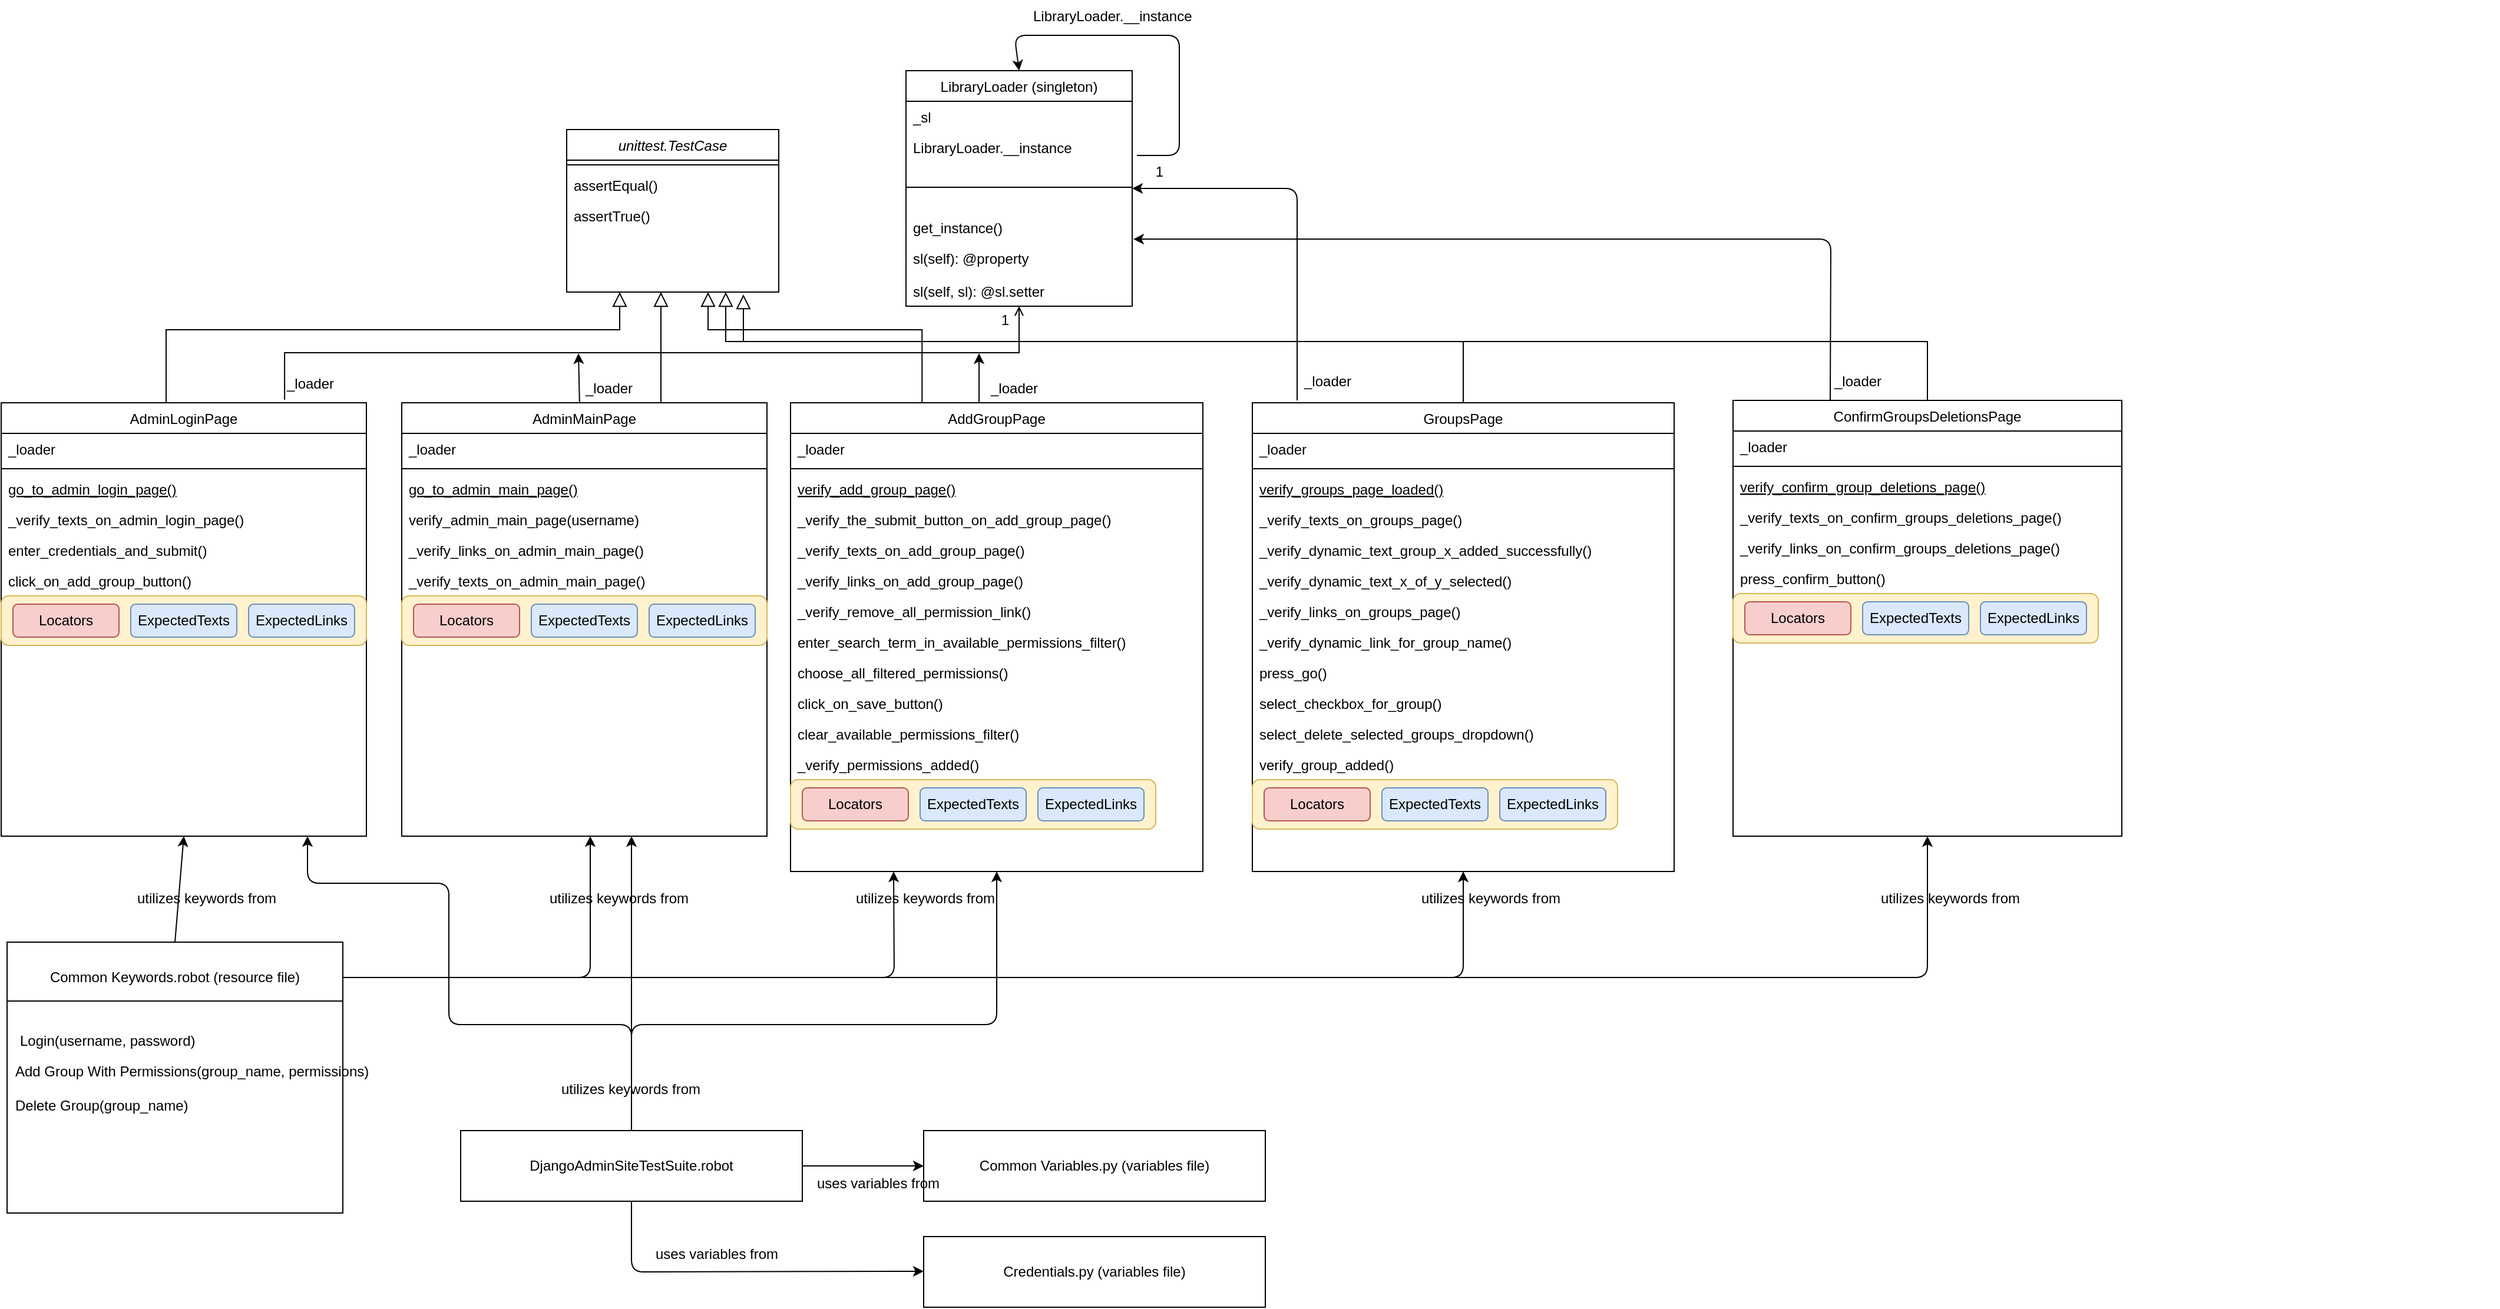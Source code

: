 <mxfile version="12.2.2" type="device" pages="1"><diagram id="C5RBs43oDa-KdzZeNtuy" name="Page-1"><mxGraphModel dx="2168" dy="811" grid="1" gridSize="10" guides="1" tooltips="1" connect="1" arrows="1" fold="1" page="1" pageScale="1" pageWidth="827" pageHeight="1169" math="0" shadow="0"><root><mxCell id="WIyWlLk6GJQsqaUBKTNV-0"/><mxCell id="WIyWlLk6GJQsqaUBKTNV-1" parent="WIyWlLk6GJQsqaUBKTNV-0"/><mxCell id="zkfFHV4jXpPFQw0GAbJ--0" value="unittest.TestCase" style="swimlane;fontStyle=2;align=center;verticalAlign=top;childLayout=stackLayout;horizontal=1;startSize=26;horizontalStack=0;resizeParent=1;resizeLast=0;collapsible=1;marginBottom=0;rounded=0;shadow=0;strokeWidth=1;" parent="WIyWlLk6GJQsqaUBKTNV-1" vertex="1"><mxGeometry x="220" y="120" width="180" height="138" as="geometry"><mxRectangle x="230" y="140" width="160" height="26" as="alternateBounds"/></mxGeometry></mxCell><mxCell id="zkfFHV4jXpPFQw0GAbJ--4" value="" style="line;html=1;strokeWidth=1;align=left;verticalAlign=middle;spacingTop=-1;spacingLeft=3;spacingRight=3;rotatable=0;labelPosition=right;points=[];portConstraint=eastwest;" parent="zkfFHV4jXpPFQw0GAbJ--0" vertex="1"><mxGeometry y="26" width="180" height="8" as="geometry"/></mxCell><mxCell id="zkfFHV4jXpPFQw0GAbJ--5" value="assertEqual()" style="text;align=left;verticalAlign=top;spacingLeft=4;spacingRight=4;overflow=hidden;rotatable=0;points=[[0,0.5],[1,0.5]];portConstraint=eastwest;" parent="zkfFHV4jXpPFQw0GAbJ--0" vertex="1"><mxGeometry y="34" width="180" height="26" as="geometry"/></mxCell><mxCell id="45nEf61twgFNZZXintzG-0" value="assertTrue()" style="text;align=left;verticalAlign=top;spacingLeft=4;spacingRight=4;overflow=hidden;rotatable=0;points=[[0,0.5],[1,0.5]];portConstraint=eastwest;" parent="zkfFHV4jXpPFQw0GAbJ--0" vertex="1"><mxGeometry y="60" width="180" height="26" as="geometry"/></mxCell><mxCell id="zkfFHV4jXpPFQw0GAbJ--6" value="AdminLoginPage" style="swimlane;fontStyle=0;align=center;verticalAlign=top;childLayout=stackLayout;horizontal=1;startSize=26;horizontalStack=0;resizeParent=1;resizeLast=0;collapsible=1;marginBottom=0;rounded=0;shadow=0;strokeWidth=1;" parent="WIyWlLk6GJQsqaUBKTNV-1" vertex="1"><mxGeometry x="-260" y="352" width="310" height="368" as="geometry"><mxRectangle x="130" y="380" width="160" height="26" as="alternateBounds"/></mxGeometry></mxCell><mxCell id="zkfFHV4jXpPFQw0GAbJ--8" value="_loader" style="text;align=left;verticalAlign=top;spacingLeft=4;spacingRight=4;overflow=hidden;rotatable=0;points=[[0,0.5],[1,0.5]];portConstraint=eastwest;rounded=0;shadow=0;html=0;" parent="zkfFHV4jXpPFQw0GAbJ--6" vertex="1"><mxGeometry y="26" width="310" height="26" as="geometry"/></mxCell><mxCell id="zkfFHV4jXpPFQw0GAbJ--9" value="" style="line;html=1;strokeWidth=1;align=left;verticalAlign=middle;spacingTop=-1;spacingLeft=3;spacingRight=3;rotatable=0;labelPosition=right;points=[];portConstraint=eastwest;" parent="zkfFHV4jXpPFQw0GAbJ--6" vertex="1"><mxGeometry y="52" width="310" height="8" as="geometry"/></mxCell><mxCell id="zkfFHV4jXpPFQw0GAbJ--10" value="go_to_admin_login_page()" style="text;align=left;verticalAlign=top;spacingLeft=4;spacingRight=4;overflow=hidden;rotatable=0;points=[[0,0.5],[1,0.5]];portConstraint=eastwest;fontStyle=4" parent="zkfFHV4jXpPFQw0GAbJ--6" vertex="1"><mxGeometry y="60" width="310" height="26" as="geometry"/></mxCell><mxCell id="zkfFHV4jXpPFQw0GAbJ--11" value="_verify_texts_on_admin_login_page()&#10;" style="text;align=left;verticalAlign=top;spacingLeft=4;spacingRight=4;overflow=hidden;rotatable=0;points=[[0,0.5],[1,0.5]];portConstraint=eastwest;" parent="zkfFHV4jXpPFQw0GAbJ--6" vertex="1"><mxGeometry y="86" width="310" height="26" as="geometry"/></mxCell><mxCell id="45nEf61twgFNZZXintzG-1" value="enter_credentials_and_submit()" style="text;align=left;verticalAlign=top;spacingLeft=4;spacingRight=4;overflow=hidden;rotatable=0;points=[[0,0.5],[1,0.5]];portConstraint=eastwest;" parent="zkfFHV4jXpPFQw0GAbJ--6" vertex="1"><mxGeometry y="112" width="310" height="26" as="geometry"/></mxCell><mxCell id="45nEf61twgFNZZXintzG-2" value="click_on_add_group_button()" style="text;align=left;verticalAlign=top;spacingLeft=4;spacingRight=4;overflow=hidden;rotatable=0;points=[[0,0.5],[1,0.5]];portConstraint=eastwest;" parent="zkfFHV4jXpPFQw0GAbJ--6" vertex="1"><mxGeometry y="138" width="310" height="26" as="geometry"/></mxCell><mxCell id="45nEf61twgFNZZXintzG-102" value="" style="group" parent="zkfFHV4jXpPFQw0GAbJ--6" vertex="1" connectable="0"><mxGeometry y="164" width="310" height="42" as="geometry"/></mxCell><mxCell id="45nEf61twgFNZZXintzG-103" value="" style="rounded=1;whiteSpace=wrap;html=1;fillColor=#fff2cc;strokeColor=#d6b656;" parent="45nEf61twgFNZZXintzG-102" vertex="1"><mxGeometry width="310" height="42" as="geometry"/></mxCell><mxCell id="45nEf61twgFNZZXintzG-104" value="Locators" style="rounded=1;whiteSpace=wrap;html=1;fillColor=#f8cecc;strokeColor=#b85450;" parent="45nEf61twgFNZZXintzG-102" vertex="1"><mxGeometry x="10" y="7" width="90" height="28" as="geometry"/></mxCell><mxCell id="45nEf61twgFNZZXintzG-105" value="ExpectedTexts" style="rounded=1;whiteSpace=wrap;html=1;fillColor=#dae8fc;strokeColor=#6c8ebf;" parent="45nEf61twgFNZZXintzG-102" vertex="1"><mxGeometry x="110" y="7" width="90" height="28" as="geometry"/></mxCell><mxCell id="45nEf61twgFNZZXintzG-106" value="ExpectedLinks" style="rounded=1;whiteSpace=wrap;html=1;fillColor=#dae8fc;strokeColor=#6c8ebf;" parent="45nEf61twgFNZZXintzG-102" vertex="1"><mxGeometry x="210" y="7" width="90" height="28" as="geometry"/></mxCell><mxCell id="zkfFHV4jXpPFQw0GAbJ--16" value="" style="endArrow=block;endSize=10;endFill=0;shadow=0;strokeWidth=1;rounded=0;edgeStyle=elbowEdgeStyle;elbow=vertical;" parent="WIyWlLk6GJQsqaUBKTNV-1" source="45nEf61twgFNZZXintzG-13" target="zkfFHV4jXpPFQw0GAbJ--0" edge="1"><mxGeometry width="160" relative="1" as="geometry"><mxPoint x="210" y="373" as="sourcePoint"/><mxPoint x="310" y="271" as="targetPoint"/><Array as="points"><mxPoint x="300" y="290"/></Array></mxGeometry></mxCell><mxCell id="zkfFHV4jXpPFQw0GAbJ--17" value="LibraryLoader (singleton)" style="swimlane;fontStyle=0;align=center;verticalAlign=top;childLayout=stackLayout;horizontal=1;startSize=26;horizontalStack=0;resizeParent=1;resizeLast=0;collapsible=1;marginBottom=0;rounded=0;shadow=0;strokeWidth=1;" parent="WIyWlLk6GJQsqaUBKTNV-1" vertex="1"><mxGeometry x="508" y="70" width="192" height="200" as="geometry"><mxRectangle x="550" y="140" width="160" height="26" as="alternateBounds"/></mxGeometry></mxCell><mxCell id="zkfFHV4jXpPFQw0GAbJ--18" value="_sl" style="text;align=left;verticalAlign=top;spacingLeft=4;spacingRight=4;overflow=hidden;rotatable=0;points=[[0,0.5],[1,0.5]];portConstraint=eastwest;" parent="zkfFHV4jXpPFQw0GAbJ--17" vertex="1"><mxGeometry y="26" width="192" height="26" as="geometry"/></mxCell><mxCell id="45nEf61twgFNZZXintzG-6" value="LibraryLoader.__instance" style="text;align=left;verticalAlign=top;spacingLeft=4;spacingRight=4;overflow=hidden;rotatable=0;points=[[0,0.5],[1,0.5]];portConstraint=eastwest;" parent="zkfFHV4jXpPFQw0GAbJ--17" vertex="1"><mxGeometry y="52" width="192" height="26" as="geometry"/></mxCell><mxCell id="zkfFHV4jXpPFQw0GAbJ--23" value="" style="line;html=1;strokeWidth=1;align=left;verticalAlign=middle;spacingTop=-1;spacingLeft=3;spacingRight=3;rotatable=0;labelPosition=right;points=[];portConstraint=eastwest;" parent="zkfFHV4jXpPFQw0GAbJ--17" vertex="1"><mxGeometry y="78" width="192" height="42" as="geometry"/></mxCell><mxCell id="zkfFHV4jXpPFQw0GAbJ--24" value="get_instance()&#10;" style="text;align=left;verticalAlign=top;spacingLeft=4;spacingRight=4;overflow=hidden;rotatable=0;points=[[0,0.5],[1,0.5]];portConstraint=eastwest;" parent="zkfFHV4jXpPFQw0GAbJ--17" vertex="1"><mxGeometry y="120" width="192" height="26" as="geometry"/></mxCell><mxCell id="zkfFHV4jXpPFQw0GAbJ--25" value="sl(self): @property" style="text;align=left;verticalAlign=top;spacingLeft=4;spacingRight=4;overflow=hidden;rotatable=0;points=[[0,0.5],[1,0.5]];portConstraint=eastwest;" parent="zkfFHV4jXpPFQw0GAbJ--17" vertex="1"><mxGeometry y="146" width="192" height="26" as="geometry"/></mxCell><mxCell id="45nEf61twgFNZZXintzG-7" value="" style="endArrow=classic;html=1;exitX=1.021;exitY=0.769;exitDx=0;exitDy=0;exitPerimeter=0;entryX=0.5;entryY=0;entryDx=0;entryDy=0;" parent="zkfFHV4jXpPFQw0GAbJ--17" source="45nEf61twgFNZZXintzG-6" target="zkfFHV4jXpPFQw0GAbJ--17" edge="1"><mxGeometry width="50" height="50" relative="1" as="geometry"><mxPoint x="192" y="140" as="sourcePoint"/><mxPoint x="242" y="90" as="targetPoint"/><Array as="points"><mxPoint x="232" y="72"/><mxPoint x="232" y="-30"/><mxPoint x="92" y="-30"/></Array></mxGeometry></mxCell><mxCell id="zkfFHV4jXpPFQw0GAbJ--26" value="" style="endArrow=open;shadow=0;strokeWidth=1;strokeColor=#000000;rounded=0;endFill=1;edgeStyle=elbowEdgeStyle;elbow=vertical;exitX=0.776;exitY=-0.007;exitDx=0;exitDy=0;exitPerimeter=0;" parent="WIyWlLk6GJQsqaUBKTNV-1" source="zkfFHV4jXpPFQw0GAbJ--6" target="zkfFHV4jXpPFQw0GAbJ--17" edge="1"><mxGeometry x="0.5" y="41" relative="1" as="geometry"><mxPoint x="380" y="192" as="sourcePoint"/><mxPoint x="540" y="192" as="targetPoint"/><mxPoint x="-40" y="32" as="offset"/></mxGeometry></mxCell><mxCell id="zkfFHV4jXpPFQw0GAbJ--28" value="1" style="resizable=0;align=right;verticalAlign=bottom;labelBackgroundColor=none;fontSize=12;" parent="zkfFHV4jXpPFQw0GAbJ--26" connectable="0" vertex="1"><mxGeometry x="1" relative="1" as="geometry"><mxPoint x="-7" y="20.44" as="offset"/></mxGeometry></mxCell><mxCell id="zkfFHV4jXpPFQw0GAbJ--29" value="_loader" style="text;html=1;resizable=0;points=[];;align=center;verticalAlign=middle;labelBackgroundColor=none;rounded=0;shadow=0;strokeWidth=1;fontSize=12;" parent="zkfFHV4jXpPFQw0GAbJ--26" vertex="1" connectable="0"><mxGeometry x="0.5" y="49" relative="1" as="geometry"><mxPoint x="-466.2" y="75" as="offset"/></mxGeometry></mxCell><mxCell id="45nEf61twgFNZZXintzG-3" value="sl(self, sl): @sl.setter" style="text;align=left;verticalAlign=top;spacingLeft=4;spacingRight=4;overflow=hidden;rotatable=0;points=[[0,0.5],[1,0.5]];portConstraint=eastwest;" parent="WIyWlLk6GJQsqaUBKTNV-1" vertex="1"><mxGeometry x="508" y="244" width="160" height="26" as="geometry"/></mxCell><mxCell id="45nEf61twgFNZZXintzG-8" value="LibraryLoader.__instance" style="text;align=left;verticalAlign=top;spacingLeft=4;spacingRight=4;overflow=hidden;rotatable=0;points=[[0,0.5],[1,0.5]];portConstraint=eastwest;" parent="WIyWlLk6GJQsqaUBKTNV-1" vertex="1"><mxGeometry x="610" y="10" width="192" height="26" as="geometry"/></mxCell><mxCell id="45nEf61twgFNZZXintzG-9" value="1" style="resizable=0;align=right;verticalAlign=bottom;labelBackgroundColor=none;fontSize=12;" parent="WIyWlLk6GJQsqaUBKTNV-1" connectable="0" vertex="1"><mxGeometry x="750" y="395" as="geometry"><mxPoint x="-22" y="-230.56" as="offset"/></mxGeometry></mxCell><mxCell id="45nEf61twgFNZZXintzG-13" value="AdminMainPage" style="swimlane;fontStyle=0;align=center;verticalAlign=top;childLayout=stackLayout;horizontal=1;startSize=26;horizontalStack=0;resizeParent=1;resizeLast=0;collapsible=1;marginBottom=0;rounded=0;shadow=0;strokeWidth=1;" parent="WIyWlLk6GJQsqaUBKTNV-1" vertex="1"><mxGeometry x="80" y="352" width="310" height="368" as="geometry"><mxRectangle x="130" y="380" width="160" height="26" as="alternateBounds"/></mxGeometry></mxCell><mxCell id="45nEf61twgFNZZXintzG-15" value="_loader" style="text;align=left;verticalAlign=top;spacingLeft=4;spacingRight=4;overflow=hidden;rotatable=0;points=[[0,0.5],[1,0.5]];portConstraint=eastwest;rounded=0;shadow=0;html=0;" parent="45nEf61twgFNZZXintzG-13" vertex="1"><mxGeometry y="26" width="310" height="26" as="geometry"/></mxCell><mxCell id="45nEf61twgFNZZXintzG-16" value="" style="line;html=1;strokeWidth=1;align=left;verticalAlign=middle;spacingTop=-1;spacingLeft=3;spacingRight=3;rotatable=0;labelPosition=right;points=[];portConstraint=eastwest;" parent="45nEf61twgFNZZXintzG-13" vertex="1"><mxGeometry y="52" width="310" height="8" as="geometry"/></mxCell><mxCell id="45nEf61twgFNZZXintzG-17" value="go_to_admin_main_page()" style="text;align=left;verticalAlign=top;spacingLeft=4;spacingRight=4;overflow=hidden;rotatable=0;points=[[0,0.5],[1,0.5]];portConstraint=eastwest;fontStyle=4" parent="45nEf61twgFNZZXintzG-13" vertex="1"><mxGeometry y="60" width="310" height="26" as="geometry"/></mxCell><mxCell id="45nEf61twgFNZZXintzG-18" value="verify_admin_main_page(username)" style="text;align=left;verticalAlign=top;spacingLeft=4;spacingRight=4;overflow=hidden;rotatable=0;points=[[0,0.5],[1,0.5]];portConstraint=eastwest;" parent="45nEf61twgFNZZXintzG-13" vertex="1"><mxGeometry y="86" width="310" height="26" as="geometry"/></mxCell><mxCell id="45nEf61twgFNZZXintzG-19" value="_verify_links_on_admin_main_page()&#10;" style="text;align=left;verticalAlign=top;spacingLeft=4;spacingRight=4;overflow=hidden;rotatable=0;points=[[0,0.5],[1,0.5]];portConstraint=eastwest;" parent="45nEf61twgFNZZXintzG-13" vertex="1"><mxGeometry y="112" width="310" height="26" as="geometry"/></mxCell><mxCell id="45nEf61twgFNZZXintzG-20" value="_verify_texts_on_admin_main_page()" style="text;align=left;verticalAlign=top;spacingLeft=4;spacingRight=4;overflow=hidden;rotatable=0;points=[[0,0.5],[1,0.5]];portConstraint=eastwest;" parent="45nEf61twgFNZZXintzG-13" vertex="1"><mxGeometry y="138" width="310" height="26" as="geometry"/></mxCell><mxCell id="45nEf61twgFNZZXintzG-107" value="" style="group" parent="45nEf61twgFNZZXintzG-13" vertex="1" connectable="0"><mxGeometry y="164" width="310" height="42" as="geometry"/></mxCell><mxCell id="45nEf61twgFNZZXintzG-108" value="" style="rounded=1;whiteSpace=wrap;html=1;fillColor=#fff2cc;strokeColor=#d6b656;" parent="45nEf61twgFNZZXintzG-107" vertex="1"><mxGeometry width="310" height="42" as="geometry"/></mxCell><mxCell id="45nEf61twgFNZZXintzG-109" value="Locators" style="rounded=1;whiteSpace=wrap;html=1;fillColor=#f8cecc;strokeColor=#b85450;" parent="45nEf61twgFNZZXintzG-107" vertex="1"><mxGeometry x="10" y="7" width="90" height="28" as="geometry"/></mxCell><mxCell id="45nEf61twgFNZZXintzG-110" value="ExpectedTexts" style="rounded=1;whiteSpace=wrap;html=1;fillColor=#dae8fc;strokeColor=#6c8ebf;" parent="45nEf61twgFNZZXintzG-107" vertex="1"><mxGeometry x="110" y="7" width="90" height="28" as="geometry"/></mxCell><mxCell id="45nEf61twgFNZZXintzG-111" value="ExpectedLinks" style="rounded=1;whiteSpace=wrap;html=1;fillColor=#dae8fc;strokeColor=#6c8ebf;" parent="45nEf61twgFNZZXintzG-107" vertex="1"><mxGeometry x="210" y="7" width="90" height="28" as="geometry"/></mxCell><mxCell id="45nEf61twgFNZZXintzG-21" value="AddGroupPage" style="swimlane;fontStyle=0;align=center;verticalAlign=top;childLayout=stackLayout;horizontal=1;startSize=26;horizontalStack=0;resizeParent=1;resizeLast=0;collapsible=1;marginBottom=0;rounded=0;shadow=0;strokeWidth=1;" parent="WIyWlLk6GJQsqaUBKTNV-1" vertex="1"><mxGeometry x="410" y="352" width="350" height="398" as="geometry"><mxRectangle x="130" y="380" width="160" height="26" as="alternateBounds"/></mxGeometry></mxCell><mxCell id="45nEf61twgFNZZXintzG-23" value="_loader" style="text;align=left;verticalAlign=top;spacingLeft=4;spacingRight=4;overflow=hidden;rotatable=0;points=[[0,0.5],[1,0.5]];portConstraint=eastwest;rounded=0;shadow=0;html=0;" parent="45nEf61twgFNZZXintzG-21" vertex="1"><mxGeometry y="26" width="350" height="26" as="geometry"/></mxCell><mxCell id="45nEf61twgFNZZXintzG-24" value="" style="line;html=1;strokeWidth=1;align=left;verticalAlign=middle;spacingTop=-1;spacingLeft=3;spacingRight=3;rotatable=0;labelPosition=right;points=[];portConstraint=eastwest;" parent="45nEf61twgFNZZXintzG-21" vertex="1"><mxGeometry y="52" width="350" height="8" as="geometry"/></mxCell><mxCell id="45nEf61twgFNZZXintzG-25" value="verify_add_group_page()" style="text;align=left;verticalAlign=top;spacingLeft=4;spacingRight=4;overflow=hidden;rotatable=0;points=[[0,0.5],[1,0.5]];portConstraint=eastwest;fontStyle=4" parent="45nEf61twgFNZZXintzG-21" vertex="1"><mxGeometry y="60" width="350" height="26" as="geometry"/></mxCell><mxCell id="45nEf61twgFNZZXintzG-26" value="_verify_the_submit_button_on_add_group_page()" style="text;align=left;verticalAlign=top;spacingLeft=4;spacingRight=4;overflow=hidden;rotatable=0;points=[[0,0.5],[1,0.5]];portConstraint=eastwest;" parent="45nEf61twgFNZZXintzG-21" vertex="1"><mxGeometry y="86" width="350" height="26" as="geometry"/></mxCell><mxCell id="45nEf61twgFNZZXintzG-27" value="_verify_texts_on_add_group_page()&#10;" style="text;align=left;verticalAlign=top;spacingLeft=4;spacingRight=4;overflow=hidden;rotatable=0;points=[[0,0.5],[1,0.5]];portConstraint=eastwest;" parent="45nEf61twgFNZZXintzG-21" vertex="1"><mxGeometry y="112" width="350" height="26" as="geometry"/></mxCell><mxCell id="45nEf61twgFNZZXintzG-28" value="_verify_links_on_add_group_page()" style="text;align=left;verticalAlign=top;spacingLeft=4;spacingRight=4;overflow=hidden;rotatable=0;points=[[0,0.5],[1,0.5]];portConstraint=eastwest;" parent="45nEf61twgFNZZXintzG-21" vertex="1"><mxGeometry y="138" width="350" height="26" as="geometry"/></mxCell><mxCell id="45nEf61twgFNZZXintzG-41" value="_verify_remove_all_permission_link()" style="text;align=left;verticalAlign=top;spacingLeft=4;spacingRight=4;overflow=hidden;rotatable=0;points=[[0,0.5],[1,0.5]];portConstraint=eastwest;" parent="45nEf61twgFNZZXintzG-21" vertex="1"><mxGeometry y="164" width="350" height="26" as="geometry"/></mxCell><mxCell id="45nEf61twgFNZZXintzG-42" value="enter_search_term_in_available_permissions_filter()" style="text;align=left;verticalAlign=top;spacingLeft=4;spacingRight=4;overflow=hidden;rotatable=0;points=[[0,0.5],[1,0.5]];portConstraint=eastwest;" parent="45nEf61twgFNZZXintzG-21" vertex="1"><mxGeometry y="190" width="350" height="26" as="geometry"/></mxCell><mxCell id="45nEf61twgFNZZXintzG-43" value="choose_all_filtered_permissions()" style="text;align=left;verticalAlign=top;spacingLeft=4;spacingRight=4;overflow=hidden;rotatable=0;points=[[0,0.5],[1,0.5]];portConstraint=eastwest;" parent="45nEf61twgFNZZXintzG-21" vertex="1"><mxGeometry y="216" width="350" height="26" as="geometry"/></mxCell><mxCell id="45nEf61twgFNZZXintzG-46" value="click_on_save_button()" style="text;align=left;verticalAlign=top;spacingLeft=4;spacingRight=4;overflow=hidden;rotatable=0;points=[[0,0.5],[1,0.5]];portConstraint=eastwest;" parent="45nEf61twgFNZZXintzG-21" vertex="1"><mxGeometry y="242" width="350" height="26" as="geometry"/></mxCell><mxCell id="45nEf61twgFNZZXintzG-45" value="clear_available_permissions_filter()" style="text;align=left;verticalAlign=top;spacingLeft=4;spacingRight=4;overflow=hidden;rotatable=0;points=[[0,0.5],[1,0.5]];portConstraint=eastwest;" parent="45nEf61twgFNZZXintzG-21" vertex="1"><mxGeometry y="268" width="350" height="26" as="geometry"/></mxCell><mxCell id="45nEf61twgFNZZXintzG-44" value="_verify_permissions_added()" style="text;align=left;verticalAlign=top;spacingLeft=4;spacingRight=4;overflow=hidden;rotatable=0;points=[[0,0.5],[1,0.5]];portConstraint=eastwest;" parent="45nEf61twgFNZZXintzG-21" vertex="1"><mxGeometry y="294" width="350" height="26" as="geometry"/></mxCell><mxCell id="45nEf61twgFNZZXintzG-113" value="" style="group" parent="45nEf61twgFNZZXintzG-21" vertex="1" connectable="0"><mxGeometry y="320" width="350" height="42" as="geometry"/></mxCell><mxCell id="45nEf61twgFNZZXintzG-114" value="" style="rounded=1;whiteSpace=wrap;html=1;fillColor=#fff2cc;strokeColor=#d6b656;" parent="45nEf61twgFNZZXintzG-113" vertex="1"><mxGeometry width="310" height="42" as="geometry"/></mxCell><mxCell id="45nEf61twgFNZZXintzG-115" value="Locators" style="rounded=1;whiteSpace=wrap;html=1;fillColor=#f8cecc;strokeColor=#b85450;" parent="45nEf61twgFNZZXintzG-113" vertex="1"><mxGeometry x="10" y="7" width="90" height="28" as="geometry"/></mxCell><mxCell id="45nEf61twgFNZZXintzG-116" value="ExpectedTexts" style="rounded=1;whiteSpace=wrap;html=1;fillColor=#dae8fc;strokeColor=#6c8ebf;" parent="45nEf61twgFNZZXintzG-113" vertex="1"><mxGeometry x="110" y="7" width="90" height="28" as="geometry"/></mxCell><mxCell id="45nEf61twgFNZZXintzG-117" value="ExpectedLinks" style="rounded=1;whiteSpace=wrap;html=1;fillColor=#dae8fc;strokeColor=#6c8ebf;" parent="45nEf61twgFNZZXintzG-113" vertex="1"><mxGeometry x="210" y="7" width="90" height="28" as="geometry"/></mxCell><mxCell id="45nEf61twgFNZZXintzG-29" value="" style="endArrow=classic;html=1;" parent="WIyWlLk6GJQsqaUBKTNV-1" source="45nEf61twgFNZZXintzG-13" edge="1"><mxGeometry width="50" height="50" relative="1" as="geometry"><mxPoint x="230" y="331.289" as="sourcePoint"/><mxPoint x="230" y="310" as="targetPoint"/></mxGeometry></mxCell><mxCell id="45nEf61twgFNZZXintzG-34" value="_loader" style="text;align=left;verticalAlign=top;spacingLeft=4;spacingRight=4;overflow=hidden;rotatable=0;points=[[0,0.5],[1,0.5]];portConstraint=eastwest;rounded=0;shadow=0;html=0;" parent="WIyWlLk6GJQsqaUBKTNV-1" vertex="1"><mxGeometry x="230" y="326" width="60" height="26" as="geometry"/></mxCell><mxCell id="45nEf61twgFNZZXintzG-35" value="_loader" style="text;align=left;verticalAlign=top;spacingLeft=4;spacingRight=4;overflow=hidden;rotatable=0;points=[[0,0.5],[1,0.5]];portConstraint=eastwest;rounded=0;shadow=0;html=0;" parent="WIyWlLk6GJQsqaUBKTNV-1" vertex="1"><mxGeometry x="574" y="326" width="60" height="26" as="geometry"/></mxCell><mxCell id="45nEf61twgFNZZXintzG-36" value="" style="endArrow=classic;html=1;" parent="WIyWlLk6GJQsqaUBKTNV-1" edge="1"><mxGeometry width="50" height="50" relative="1" as="geometry"><mxPoint x="570" y="352" as="sourcePoint"/><mxPoint x="570" y="310" as="targetPoint"/><Array as="points"><mxPoint x="570" y="310"/></Array></mxGeometry></mxCell><mxCell id="45nEf61twgFNZZXintzG-38" value="" style="endArrow=block;endSize=10;endFill=0;shadow=0;strokeWidth=1;rounded=0;edgeStyle=elbowEdgeStyle;elbow=vertical;exitX=0.319;exitY=0;exitDx=0;exitDy=0;exitPerimeter=0;" parent="WIyWlLk6GJQsqaUBKTNV-1" source="45nEf61twgFNZZXintzG-21" edge="1"><mxGeometry width="160" relative="1" as="geometry"><mxPoint x="340" y="352" as="sourcePoint"/><mxPoint x="340" y="258" as="targetPoint"/><Array as="points"><mxPoint x="340" y="290"/></Array></mxGeometry></mxCell><mxCell id="45nEf61twgFNZZXintzG-39" value="" style="endArrow=block;endSize=10;endFill=0;shadow=0;strokeWidth=1;rounded=0;edgeStyle=elbowEdgeStyle;elbow=vertical;entryX=0.25;entryY=1;entryDx=0;entryDy=0;" parent="WIyWlLk6GJQsqaUBKTNV-1" target="zkfFHV4jXpPFQw0GAbJ--0" edge="1"><mxGeometry width="160" relative="1" as="geometry"><mxPoint x="-120" y="352" as="sourcePoint"/><mxPoint x="-120" y="258" as="targetPoint"/><Array as="points"><mxPoint x="-120" y="290"/></Array></mxGeometry></mxCell><mxCell id="45nEf61twgFNZZXintzG-47" value="GroupsPage" style="swimlane;fontStyle=0;align=center;verticalAlign=top;childLayout=stackLayout;horizontal=1;startSize=26;horizontalStack=0;resizeParent=1;resizeLast=0;collapsible=1;marginBottom=0;rounded=0;shadow=0;strokeWidth=1;" parent="WIyWlLk6GJQsqaUBKTNV-1" vertex="1"><mxGeometry x="802" y="352" width="358" height="398" as="geometry"><mxRectangle x="130" y="380" width="160" height="26" as="alternateBounds"/></mxGeometry></mxCell><mxCell id="45nEf61twgFNZZXintzG-49" value="_loader" style="text;align=left;verticalAlign=top;spacingLeft=4;spacingRight=4;overflow=hidden;rotatable=0;points=[[0,0.5],[1,0.5]];portConstraint=eastwest;rounded=0;shadow=0;html=0;" parent="45nEf61twgFNZZXintzG-47" vertex="1"><mxGeometry y="26" width="358" height="26" as="geometry"/></mxCell><mxCell id="45nEf61twgFNZZXintzG-50" value="" style="line;html=1;strokeWidth=1;align=left;verticalAlign=middle;spacingTop=-1;spacingLeft=3;spacingRight=3;rotatable=0;labelPosition=right;points=[];portConstraint=eastwest;" parent="45nEf61twgFNZZXintzG-47" vertex="1"><mxGeometry y="52" width="358" height="8" as="geometry"/></mxCell><mxCell id="45nEf61twgFNZZXintzG-51" value="verify_groups_page_loaded()" style="text;align=left;verticalAlign=top;spacingLeft=4;spacingRight=4;overflow=hidden;rotatable=0;points=[[0,0.5],[1,0.5]];portConstraint=eastwest;fontStyle=4" parent="45nEf61twgFNZZXintzG-47" vertex="1"><mxGeometry y="60" width="358" height="26" as="geometry"/></mxCell><mxCell id="45nEf61twgFNZZXintzG-52" value="_verify_texts_on_groups_page()" style="text;align=left;verticalAlign=top;spacingLeft=4;spacingRight=4;overflow=hidden;rotatable=0;points=[[0,0.5],[1,0.5]];portConstraint=eastwest;" parent="45nEf61twgFNZZXintzG-47" vertex="1"><mxGeometry y="86" width="358" height="26" as="geometry"/></mxCell><mxCell id="45nEf61twgFNZZXintzG-53" value="_verify_dynamic_text_group_x_added_successfully()" style="text;align=left;verticalAlign=top;spacingLeft=4;spacingRight=4;overflow=hidden;rotatable=0;points=[[0,0.5],[1,0.5]];portConstraint=eastwest;" parent="45nEf61twgFNZZXintzG-47" vertex="1"><mxGeometry y="112" width="358" height="26" as="geometry"/></mxCell><mxCell id="45nEf61twgFNZZXintzG-54" value="_verify_dynamic_text_x_of_y_selected()" style="text;align=left;verticalAlign=top;spacingLeft=4;spacingRight=4;overflow=hidden;rotatable=0;points=[[0,0.5],[1,0.5]];portConstraint=eastwest;" parent="45nEf61twgFNZZXintzG-47" vertex="1"><mxGeometry y="138" width="358" height="26" as="geometry"/></mxCell><mxCell id="45nEf61twgFNZZXintzG-56" value="_verify_links_on_groups_page()&#10;" style="text;align=left;verticalAlign=top;spacingLeft=4;spacingRight=4;overflow=hidden;rotatable=0;points=[[0,0.5],[1,0.5]];portConstraint=eastwest;" parent="45nEf61twgFNZZXintzG-47" vertex="1"><mxGeometry y="164" width="358" height="26" as="geometry"/></mxCell><mxCell id="45nEf61twgFNZZXintzG-57" value="_verify_dynamic_link_for_group_name()" style="text;align=left;verticalAlign=top;spacingLeft=4;spacingRight=4;overflow=hidden;rotatable=0;points=[[0,0.5],[1,0.5]];portConstraint=eastwest;" parent="45nEf61twgFNZZXintzG-47" vertex="1"><mxGeometry y="190" width="358" height="26" as="geometry"/></mxCell><mxCell id="45nEf61twgFNZZXintzG-61" value="press_go()" style="text;align=left;verticalAlign=top;spacingLeft=4;spacingRight=4;overflow=hidden;rotatable=0;points=[[0,0.5],[1,0.5]];portConstraint=eastwest;" parent="45nEf61twgFNZZXintzG-47" vertex="1"><mxGeometry y="216" width="358" height="26" as="geometry"/></mxCell><mxCell id="45nEf61twgFNZZXintzG-59" value="select_checkbox_for_group()" style="text;align=left;verticalAlign=top;spacingLeft=4;spacingRight=4;overflow=hidden;rotatable=0;points=[[0,0.5],[1,0.5]];portConstraint=eastwest;" parent="45nEf61twgFNZZXintzG-47" vertex="1"><mxGeometry y="242" width="358" height="26" as="geometry"/></mxCell><mxCell id="45nEf61twgFNZZXintzG-60" value="select_delete_selected_groups_dropdown()" style="text;align=left;verticalAlign=top;spacingLeft=4;spacingRight=4;overflow=hidden;rotatable=0;points=[[0,0.5],[1,0.5]];portConstraint=eastwest;" parent="45nEf61twgFNZZXintzG-47" vertex="1"><mxGeometry y="268" width="358" height="26" as="geometry"/></mxCell><mxCell id="45nEf61twgFNZZXintzG-58" value="verify_group_added()" style="text;align=left;verticalAlign=top;spacingLeft=4;spacingRight=4;overflow=hidden;rotatable=0;points=[[0,0.5],[1,0.5]];portConstraint=eastwest;" parent="45nEf61twgFNZZXintzG-47" vertex="1"><mxGeometry y="294" width="358" height="26" as="geometry"/></mxCell><mxCell id="45nEf61twgFNZZXintzG-120" value="" style="group" parent="45nEf61twgFNZZXintzG-47" vertex="1" connectable="0"><mxGeometry y="320" width="358" height="42" as="geometry"/></mxCell><mxCell id="45nEf61twgFNZZXintzG-121" value="" style="rounded=1;whiteSpace=wrap;html=1;fillColor=#fff2cc;strokeColor=#d6b656;" parent="45nEf61twgFNZZXintzG-120" vertex="1"><mxGeometry width="310" height="42" as="geometry"/></mxCell><mxCell id="45nEf61twgFNZZXintzG-122" value="Locators" style="rounded=1;whiteSpace=wrap;html=1;fillColor=#f8cecc;strokeColor=#b85450;" parent="45nEf61twgFNZZXintzG-120" vertex="1"><mxGeometry x="10" y="7" width="90" height="28" as="geometry"/></mxCell><mxCell id="45nEf61twgFNZZXintzG-123" value="ExpectedTexts" style="rounded=1;whiteSpace=wrap;html=1;fillColor=#dae8fc;strokeColor=#6c8ebf;" parent="45nEf61twgFNZZXintzG-120" vertex="1"><mxGeometry x="110" y="7" width="90" height="28" as="geometry"/></mxCell><mxCell id="45nEf61twgFNZZXintzG-124" value="ExpectedLinks" style="rounded=1;whiteSpace=wrap;html=1;fillColor=#dae8fc;strokeColor=#6c8ebf;" parent="45nEf61twgFNZZXintzG-120" vertex="1"><mxGeometry x="210" y="7" width="90" height="28" as="geometry"/></mxCell><mxCell id="45nEf61twgFNZZXintzG-55" value="" style="endArrow=block;endSize=10;endFill=0;shadow=0;strokeWidth=1;rounded=0;edgeStyle=elbowEdgeStyle;elbow=vertical;entryX=0.75;entryY=1;entryDx=0;entryDy=0;" parent="WIyWlLk6GJQsqaUBKTNV-1" source="45nEf61twgFNZZXintzG-47" target="zkfFHV4jXpPFQw0GAbJ--0" edge="1"><mxGeometry width="160" relative="1" as="geometry"><mxPoint x="531.65" y="362" as="sourcePoint"/><mxPoint x="380" y="260" as="targetPoint"/><Array as="points"><mxPoint x="350" y="300"/></Array></mxGeometry></mxCell><mxCell id="45nEf61twgFNZZXintzG-62" value="" style="endArrow=classic;html=1;entryX=1;entryY=0.5;entryDx=0;entryDy=0;" parent="WIyWlLk6GJQsqaUBKTNV-1" target="zkfFHV4jXpPFQw0GAbJ--17" edge="1"><mxGeometry width="50" height="50" relative="1" as="geometry"><mxPoint x="840" y="350" as="sourcePoint"/><mxPoint x="890" y="300" as="targetPoint"/><Array as="points"><mxPoint x="840" y="271"/><mxPoint x="840" y="170"/></Array></mxGeometry></mxCell><mxCell id="45nEf61twgFNZZXintzG-63" value="_loader" style="text;align=left;verticalAlign=top;spacingLeft=4;spacingRight=4;overflow=hidden;rotatable=0;points=[[0,0.5],[1,0.5]];portConstraint=eastwest;rounded=0;shadow=0;html=0;" parent="WIyWlLk6GJQsqaUBKTNV-1" vertex="1"><mxGeometry x="840" y="320" width="60" height="26" as="geometry"/></mxCell><mxCell id="45nEf61twgFNZZXintzG-64" value="ConfirmGroupsDeletionsPage" style="swimlane;fontStyle=0;align=center;verticalAlign=top;childLayout=stackLayout;horizontal=1;startSize=26;horizontalStack=0;resizeParent=1;resizeLast=0;collapsible=1;marginBottom=0;rounded=0;shadow=0;strokeWidth=1;" parent="WIyWlLk6GJQsqaUBKTNV-1" vertex="1"><mxGeometry x="1210" y="350" width="330" height="370" as="geometry"><mxRectangle x="130" y="380" width="160" height="26" as="alternateBounds"/></mxGeometry></mxCell><mxCell id="45nEf61twgFNZZXintzG-66" value="_loader" style="text;align=left;verticalAlign=top;spacingLeft=4;spacingRight=4;overflow=hidden;rotatable=0;points=[[0,0.5],[1,0.5]];portConstraint=eastwest;rounded=0;shadow=0;html=0;" parent="45nEf61twgFNZZXintzG-64" vertex="1"><mxGeometry y="26" width="330" height="26" as="geometry"/></mxCell><mxCell id="45nEf61twgFNZZXintzG-67" value="" style="line;html=1;strokeWidth=1;align=left;verticalAlign=middle;spacingTop=-1;spacingLeft=3;spacingRight=3;rotatable=0;labelPosition=right;points=[];portConstraint=eastwest;" parent="45nEf61twgFNZZXintzG-64" vertex="1"><mxGeometry y="52" width="330" height="8" as="geometry"/></mxCell><mxCell id="45nEf61twgFNZZXintzG-68" value="verify_confirm_group_deletions_page()" style="text;align=left;verticalAlign=top;spacingLeft=4;spacingRight=4;overflow=hidden;rotatable=0;points=[[0,0.5],[1,0.5]];portConstraint=eastwest;fontStyle=4" parent="45nEf61twgFNZZXintzG-64" vertex="1"><mxGeometry y="60" width="330" height="26" as="geometry"/></mxCell><mxCell id="45nEf61twgFNZZXintzG-69" value="_verify_texts_on_confirm_groups_deletions_page()" style="text;align=left;verticalAlign=top;spacingLeft=4;spacingRight=4;overflow=hidden;rotatable=0;points=[[0,0.5],[1,0.5]];portConstraint=eastwest;" parent="45nEf61twgFNZZXintzG-64" vertex="1"><mxGeometry y="86" width="330" height="26" as="geometry"/></mxCell><mxCell id="45nEf61twgFNZZXintzG-70" value="_verify_links_on_confirm_groups_deletions_page()" style="text;align=left;verticalAlign=top;spacingLeft=4;spacingRight=4;overflow=hidden;rotatable=0;points=[[0,0.5],[1,0.5]];portConstraint=eastwest;" parent="45nEf61twgFNZZXintzG-64" vertex="1"><mxGeometry y="112" width="330" height="26" as="geometry"/></mxCell><mxCell id="45nEf61twgFNZZXintzG-71" value="press_confirm_button()" style="text;align=left;verticalAlign=top;spacingLeft=4;spacingRight=4;overflow=hidden;rotatable=0;points=[[0,0.5],[1,0.5]];portConstraint=eastwest;" parent="45nEf61twgFNZZXintzG-64" vertex="1"><mxGeometry y="138" width="330" height="26" as="geometry"/></mxCell><mxCell id="45nEf61twgFNZZXintzG-101" value="" style="group" parent="45nEf61twgFNZZXintzG-64" vertex="1" connectable="0"><mxGeometry y="164" width="330" height="42" as="geometry"/></mxCell><mxCell id="45nEf61twgFNZZXintzG-96" value="" style="rounded=1;whiteSpace=wrap;html=1;fillColor=#fff2cc;strokeColor=#d6b656;" parent="45nEf61twgFNZZXintzG-101" vertex="1"><mxGeometry width="310" height="42" as="geometry"/></mxCell><mxCell id="45nEf61twgFNZZXintzG-97" value="Locators" style="rounded=1;whiteSpace=wrap;html=1;fillColor=#f8cecc;strokeColor=#b85450;" parent="45nEf61twgFNZZXintzG-101" vertex="1"><mxGeometry x="10" y="7" width="90" height="28" as="geometry"/></mxCell><mxCell id="45nEf61twgFNZZXintzG-99" value="ExpectedTexts" style="rounded=1;whiteSpace=wrap;html=1;fillColor=#dae8fc;strokeColor=#6c8ebf;" parent="45nEf61twgFNZZXintzG-101" vertex="1"><mxGeometry x="110" y="7" width="90" height="28" as="geometry"/></mxCell><mxCell id="45nEf61twgFNZZXintzG-100" value="ExpectedLinks" style="rounded=1;whiteSpace=wrap;html=1;fillColor=#dae8fc;strokeColor=#6c8ebf;" parent="45nEf61twgFNZZXintzG-101" vertex="1"><mxGeometry x="210" y="7" width="90" height="28" as="geometry"/></mxCell><mxCell id="45nEf61twgFNZZXintzG-72" value="" style="endArrow=block;endSize=10;endFill=0;shadow=0;strokeWidth=1;rounded=0;edgeStyle=elbowEdgeStyle;elbow=vertical;exitX=0.5;exitY=0;exitDx=0;exitDy=0;" parent="WIyWlLk6GJQsqaUBKTNV-1" source="45nEf61twgFNZZXintzG-64" edge="1"><mxGeometry width="160" relative="1" as="geometry"><mxPoint x="991" y="362" as="sourcePoint"/><mxPoint x="370" y="260" as="targetPoint"/><Array as="points"><mxPoint x="1150" y="300"/><mxPoint x="360" y="310"/></Array></mxGeometry></mxCell><mxCell id="45nEf61twgFNZZXintzG-73" value="" style="endArrow=classic;html=1;entryX=1.005;entryY=0.885;entryDx=0;entryDy=0;entryPerimeter=0;exitX=0.25;exitY=0;exitDx=0;exitDy=0;" parent="WIyWlLk6GJQsqaUBKTNV-1" source="45nEf61twgFNZZXintzG-64" target="zkfFHV4jXpPFQw0GAbJ--24" edge="1"><mxGeometry width="50" height="50" relative="1" as="geometry"><mxPoint x="850" y="360" as="sourcePoint"/><mxPoint x="710" y="180" as="targetPoint"/><Array as="points"><mxPoint x="1293" y="213"/></Array></mxGeometry></mxCell><mxCell id="45nEf61twgFNZZXintzG-74" value="_loader" style="text;align=left;verticalAlign=top;spacingLeft=4;spacingRight=4;overflow=hidden;rotatable=0;points=[[0,0.5],[1,0.5]];portConstraint=eastwest;rounded=0;shadow=0;html=0;" parent="WIyWlLk6GJQsqaUBKTNV-1" vertex="1"><mxGeometry x="1290" y="320" width="60" height="26" as="geometry"/></mxCell><mxCell id="45nEf61twgFNZZXintzG-76" value="" style="endArrow=classic;html=1;exitX=0.5;exitY=0;exitDx=0;exitDy=0;entryX=0.5;entryY=1;entryDx=0;entryDy=0;" parent="WIyWlLk6GJQsqaUBKTNV-1" source="45nEf61twgFNZZXintzG-75" target="zkfFHV4jXpPFQw0GAbJ--6" edge="1"><mxGeometry width="50" height="50" relative="1" as="geometry"><mxPoint x="-110" y="770" as="sourcePoint"/><mxPoint x="-110" y="790.711" as="targetPoint"/></mxGeometry></mxCell><mxCell id="45nEf61twgFNZZXintzG-77" value="" style="endArrow=classic;html=1;exitX=1;exitY=0.5;exitDx=0;exitDy=0;" parent="WIyWlLk6GJQsqaUBKTNV-1" source="45nEf61twgFNZZXintzG-75" edge="1"><mxGeometry width="50" height="50" relative="1" as="geometry"><mxPoint x="150" y="830" as="sourcePoint"/><mxPoint x="240" y="720" as="targetPoint"/><Array as="points"><mxPoint x="240" y="840"/></Array></mxGeometry></mxCell><mxCell id="45nEf61twgFNZZXintzG-78" value="" style="endArrow=classic;html=1;exitX=1;exitY=0.5;exitDx=0;exitDy=0;entryX=0.25;entryY=1;entryDx=0;entryDy=0;" parent="WIyWlLk6GJQsqaUBKTNV-1" source="45nEf61twgFNZZXintzG-75" target="45nEf61twgFNZZXintzG-21" edge="1"><mxGeometry width="50" height="50" relative="1" as="geometry"><mxPoint x="45" y="850" as="sourcePoint"/><mxPoint x="250" y="730" as="targetPoint"/><Array as="points"><mxPoint x="498" y="840"/></Array></mxGeometry></mxCell><mxCell id="45nEf61twgFNZZXintzG-79" value="" style="endArrow=classic;html=1;entryX=0.5;entryY=1;entryDx=0;entryDy=0;" parent="WIyWlLk6GJQsqaUBKTNV-1" target="45nEf61twgFNZZXintzG-47" edge="1"><mxGeometry width="50" height="50" relative="1" as="geometry"><mxPoint x="40" y="840" as="sourcePoint"/><mxPoint x="-90" y="890" as="targetPoint"/><Array as="points"><mxPoint x="981" y="840"/></Array></mxGeometry></mxCell><mxCell id="45nEf61twgFNZZXintzG-80" value="Common Variables.py (variables file)" style="rounded=0;whiteSpace=wrap;html=1;" parent="WIyWlLk6GJQsqaUBKTNV-1" vertex="1"><mxGeometry x="523" y="970" width="290" height="60" as="geometry"/></mxCell><mxCell id="45nEf61twgFNZZXintzG-81" value="DjangoAdminSiteTestSuite.robot" style="rounded=0;whiteSpace=wrap;html=1;" parent="WIyWlLk6GJQsqaUBKTNV-1" vertex="1"><mxGeometry x="130" y="970" width="290" height="60" as="geometry"/></mxCell><mxCell id="45nEf61twgFNZZXintzG-82" value="utilizes keywords from" style="text;html=1;resizable=0;points=[];;align=center;verticalAlign=middle;labelBackgroundColor=none;rounded=0;shadow=0;strokeWidth=1;fontSize=12;" parent="WIyWlLk6GJQsqaUBKTNV-1" vertex="1" connectable="0"><mxGeometry x="379.996" y="698" as="geometry"><mxPoint x="-466.2" y="75" as="offset"/></mxGeometry></mxCell><mxCell id="45nEf61twgFNZZXintzG-83" value="utilizes keywords from" style="text;html=1;resizable=0;points=[];;align=center;verticalAlign=middle;labelBackgroundColor=none;rounded=0;shadow=0;strokeWidth=1;fontSize=12;" parent="WIyWlLk6GJQsqaUBKTNV-1" vertex="1" connectable="0"><mxGeometry x="729.996" y="698" as="geometry"><mxPoint x="-466.2" y="75" as="offset"/></mxGeometry></mxCell><mxCell id="45nEf61twgFNZZXintzG-84" value="utilizes keywords from" style="text;html=1;resizable=0;points=[];;align=center;verticalAlign=middle;labelBackgroundColor=none;rounded=0;shadow=0;strokeWidth=1;fontSize=12;" parent="WIyWlLk6GJQsqaUBKTNV-1" vertex="1" connectable="0"><mxGeometry x="989.996" y="698" as="geometry"><mxPoint x="-466.2" y="75" as="offset"/></mxGeometry></mxCell><mxCell id="45nEf61twgFNZZXintzG-85" value="utilizes keywords from" style="text;html=1;resizable=0;points=[];;align=center;verticalAlign=middle;labelBackgroundColor=none;rounded=0;shadow=0;strokeWidth=1;fontSize=12;" parent="WIyWlLk6GJQsqaUBKTNV-1" vertex="1" connectable="0"><mxGeometry x="1469.996" y="698" as="geometry"><mxPoint x="-466.2" y="75" as="offset"/></mxGeometry></mxCell><mxCell id="45nEf61twgFNZZXintzG-86" value="" style="endArrow=classic;html=1;exitX=0.5;exitY=0;exitDx=0;exitDy=0;" parent="WIyWlLk6GJQsqaUBKTNV-1" source="45nEf61twgFNZZXintzG-81" edge="1"><mxGeometry width="50" height="50" relative="1" as="geometry"><mxPoint y="770" as="sourcePoint"/><mxPoint y="720" as="targetPoint"/><Array as="points"><mxPoint x="275" y="880"/><mxPoint x="235" y="880"/><mxPoint x="120" y="880"/><mxPoint x="120" y="760"/><mxPoint y="760"/></Array></mxGeometry></mxCell><mxCell id="45nEf61twgFNZZXintzG-87" value="" style="endArrow=classic;html=1;exitX=0.5;exitY=0;exitDx=0;exitDy=0;" parent="WIyWlLk6GJQsqaUBKTNV-1" source="45nEf61twgFNZZXintzG-81" edge="1"><mxGeometry width="50" height="50" relative="1" as="geometry"><mxPoint x="270" y="890" as="sourcePoint"/><mxPoint x="275" y="720" as="targetPoint"/></mxGeometry></mxCell><mxCell id="45nEf61twgFNZZXintzG-88" value="" style="endArrow=classic;html=1;exitX=0.5;exitY=0;exitDx=0;exitDy=0;entryX=0.5;entryY=1;entryDx=0;entryDy=0;" parent="WIyWlLk6GJQsqaUBKTNV-1" source="45nEf61twgFNZZXintzG-81" target="45nEf61twgFNZZXintzG-21" edge="1"><mxGeometry width="50" height="50" relative="1" as="geometry"><mxPoint x="634" y="900" as="sourcePoint"/><mxPoint x="634" y="720" as="targetPoint"/><Array as="points"><mxPoint x="275" y="880"/><mxPoint x="585" y="880"/></Array></mxGeometry></mxCell><mxCell id="45nEf61twgFNZZXintzG-89" value="utilizes keywords from" style="text;html=1;resizable=0;points=[];;align=center;verticalAlign=middle;labelBackgroundColor=none;rounded=0;shadow=0;strokeWidth=1;fontSize=12;" parent="WIyWlLk6GJQsqaUBKTNV-1" vertex="1" connectable="0"><mxGeometry x="739.996" y="860" as="geometry"><mxPoint x="-466.2" y="75" as="offset"/></mxGeometry></mxCell><mxCell id="45nEf61twgFNZZXintzG-90" value="" style="endArrow=classic;html=1;entryX=0.5;entryY=1;entryDx=0;entryDy=0;exitX=1;exitY=0.5;exitDx=0;exitDy=0;" parent="WIyWlLk6GJQsqaUBKTNV-1" source="45nEf61twgFNZZXintzG-75" target="45nEf61twgFNZZXintzG-64" edge="1"><mxGeometry width="50" height="50" relative="1" as="geometry"><mxPoint x="50" y="850" as="sourcePoint"/><mxPoint x="991" y="732" as="targetPoint"/><Array as="points"><mxPoint x="1375" y="840"/></Array></mxGeometry></mxCell><mxCell id="45nEf61twgFNZZXintzG-91" value="utilizes keywords from" style="text;html=1;resizable=0;points=[];;align=center;verticalAlign=middle;labelBackgroundColor=none;rounded=0;shadow=0;strokeWidth=1;fontSize=12;" parent="WIyWlLk6GJQsqaUBKTNV-1" vertex="1" connectable="0"><mxGeometry x="1859.996" y="698" as="geometry"><mxPoint x="-466.2" y="75" as="offset"/></mxGeometry></mxCell><mxCell id="45nEf61twgFNZZXintzG-92" value="" style="endArrow=classic;html=1;exitX=1;exitY=0.5;exitDx=0;exitDy=0;" parent="WIyWlLk6GJQsqaUBKTNV-1" source="45nEf61twgFNZZXintzG-81" edge="1" target="45nEf61twgFNZZXintzG-80"><mxGeometry width="50" height="50" relative="1" as="geometry"><mxPoint x="-120" y="1010" as="sourcePoint"/><mxPoint x="-70" y="960" as="targetPoint"/><Array as="points"/></mxGeometry></mxCell><mxCell id="45nEf61twgFNZZXintzG-93" value="uses variables from" style="text;html=1;resizable=0;points=[];;align=center;verticalAlign=middle;labelBackgroundColor=none;rounded=0;shadow=0;strokeWidth=1;fontSize=12;" parent="WIyWlLk6GJQsqaUBKTNV-1" vertex="1" connectable="0"><mxGeometry x="949.996" y="940" as="geometry"><mxPoint x="-466.2" y="75" as="offset"/></mxGeometry></mxCell><mxCell id="WoVhdxslSDsx_ZULUk8W-6" value="" style="group" vertex="1" connectable="0" parent="WIyWlLk6GJQsqaUBKTNV-1"><mxGeometry x="-255" y="810" width="285" height="230" as="geometry"/></mxCell><mxCell id="45nEf61twgFNZZXintzG-75" value="Common Keywords.robot (resource file)" style="rounded=0;whiteSpace=wrap;html=1;" parent="WoVhdxslSDsx_ZULUk8W-6" vertex="1"><mxGeometry width="285" height="60" as="geometry"/></mxCell><mxCell id="WoVhdxslSDsx_ZULUk8W-2" value="" style="rounded=0;whiteSpace=wrap;html=1;" vertex="1" parent="WoVhdxslSDsx_ZULUk8W-6"><mxGeometry y="50" width="285" height="180" as="geometry"/></mxCell><mxCell id="WoVhdxslSDsx_ZULUk8W-3" value="Login(username, password)" style="text;align=left;verticalAlign=top;spacingLeft=4;spacingRight=4;overflow=hidden;rotatable=0;points=[[0,0.5],[1,0.5]];portConstraint=eastwest;" vertex="1" parent="WoVhdxslSDsx_ZULUk8W-6"><mxGeometry x="5" y="70" width="270" height="26" as="geometry"/></mxCell><mxCell id="WoVhdxslSDsx_ZULUk8W-4" value="Add Group With Permissions(group_name, permissions)" style="text;html=1;" vertex="1" parent="WoVhdxslSDsx_ZULUk8W-6"><mxGeometry x="5" y="96" width="270" height="30" as="geometry"/></mxCell><mxCell id="WoVhdxslSDsx_ZULUk8W-5" value="Delete Group(group_name)" style="text;html=1;" vertex="1" parent="WoVhdxslSDsx_ZULUk8W-6"><mxGeometry x="5" y="125" width="220" height="30" as="geometry"/></mxCell><mxCell id="WoVhdxslSDsx_ZULUk8W-7" value="Credentials.py (variables file)" style="rounded=0;whiteSpace=wrap;html=1;" vertex="1" parent="WIyWlLk6GJQsqaUBKTNV-1"><mxGeometry x="523" y="1060" width="290" height="60" as="geometry"/></mxCell><mxCell id="WoVhdxslSDsx_ZULUk8W-8" value="" style="endArrow=classic;html=1;exitX=0.5;exitY=1;exitDx=0;exitDy=0;" edge="1" parent="WIyWlLk6GJQsqaUBKTNV-1" source="45nEf61twgFNZZXintzG-81"><mxGeometry width="50" height="50" relative="1" as="geometry"><mxPoint x="420" y="1089.5" as="sourcePoint"/><mxPoint x="523" y="1089.5" as="targetPoint"/><Array as="points"><mxPoint x="275" y="1090"/></Array></mxGeometry></mxCell><mxCell id="WoVhdxslSDsx_ZULUk8W-9" value="uses variables from" style="text;html=1;resizable=0;points=[];;align=center;verticalAlign=middle;labelBackgroundColor=none;rounded=0;shadow=0;strokeWidth=1;fontSize=12;" vertex="1" connectable="0" parent="WIyWlLk6GJQsqaUBKTNV-1"><mxGeometry x="812.996" y="1000" as="geometry"><mxPoint x="-466.2" y="75" as="offset"/></mxGeometry></mxCell></root></mxGraphModel></diagram></mxfile>